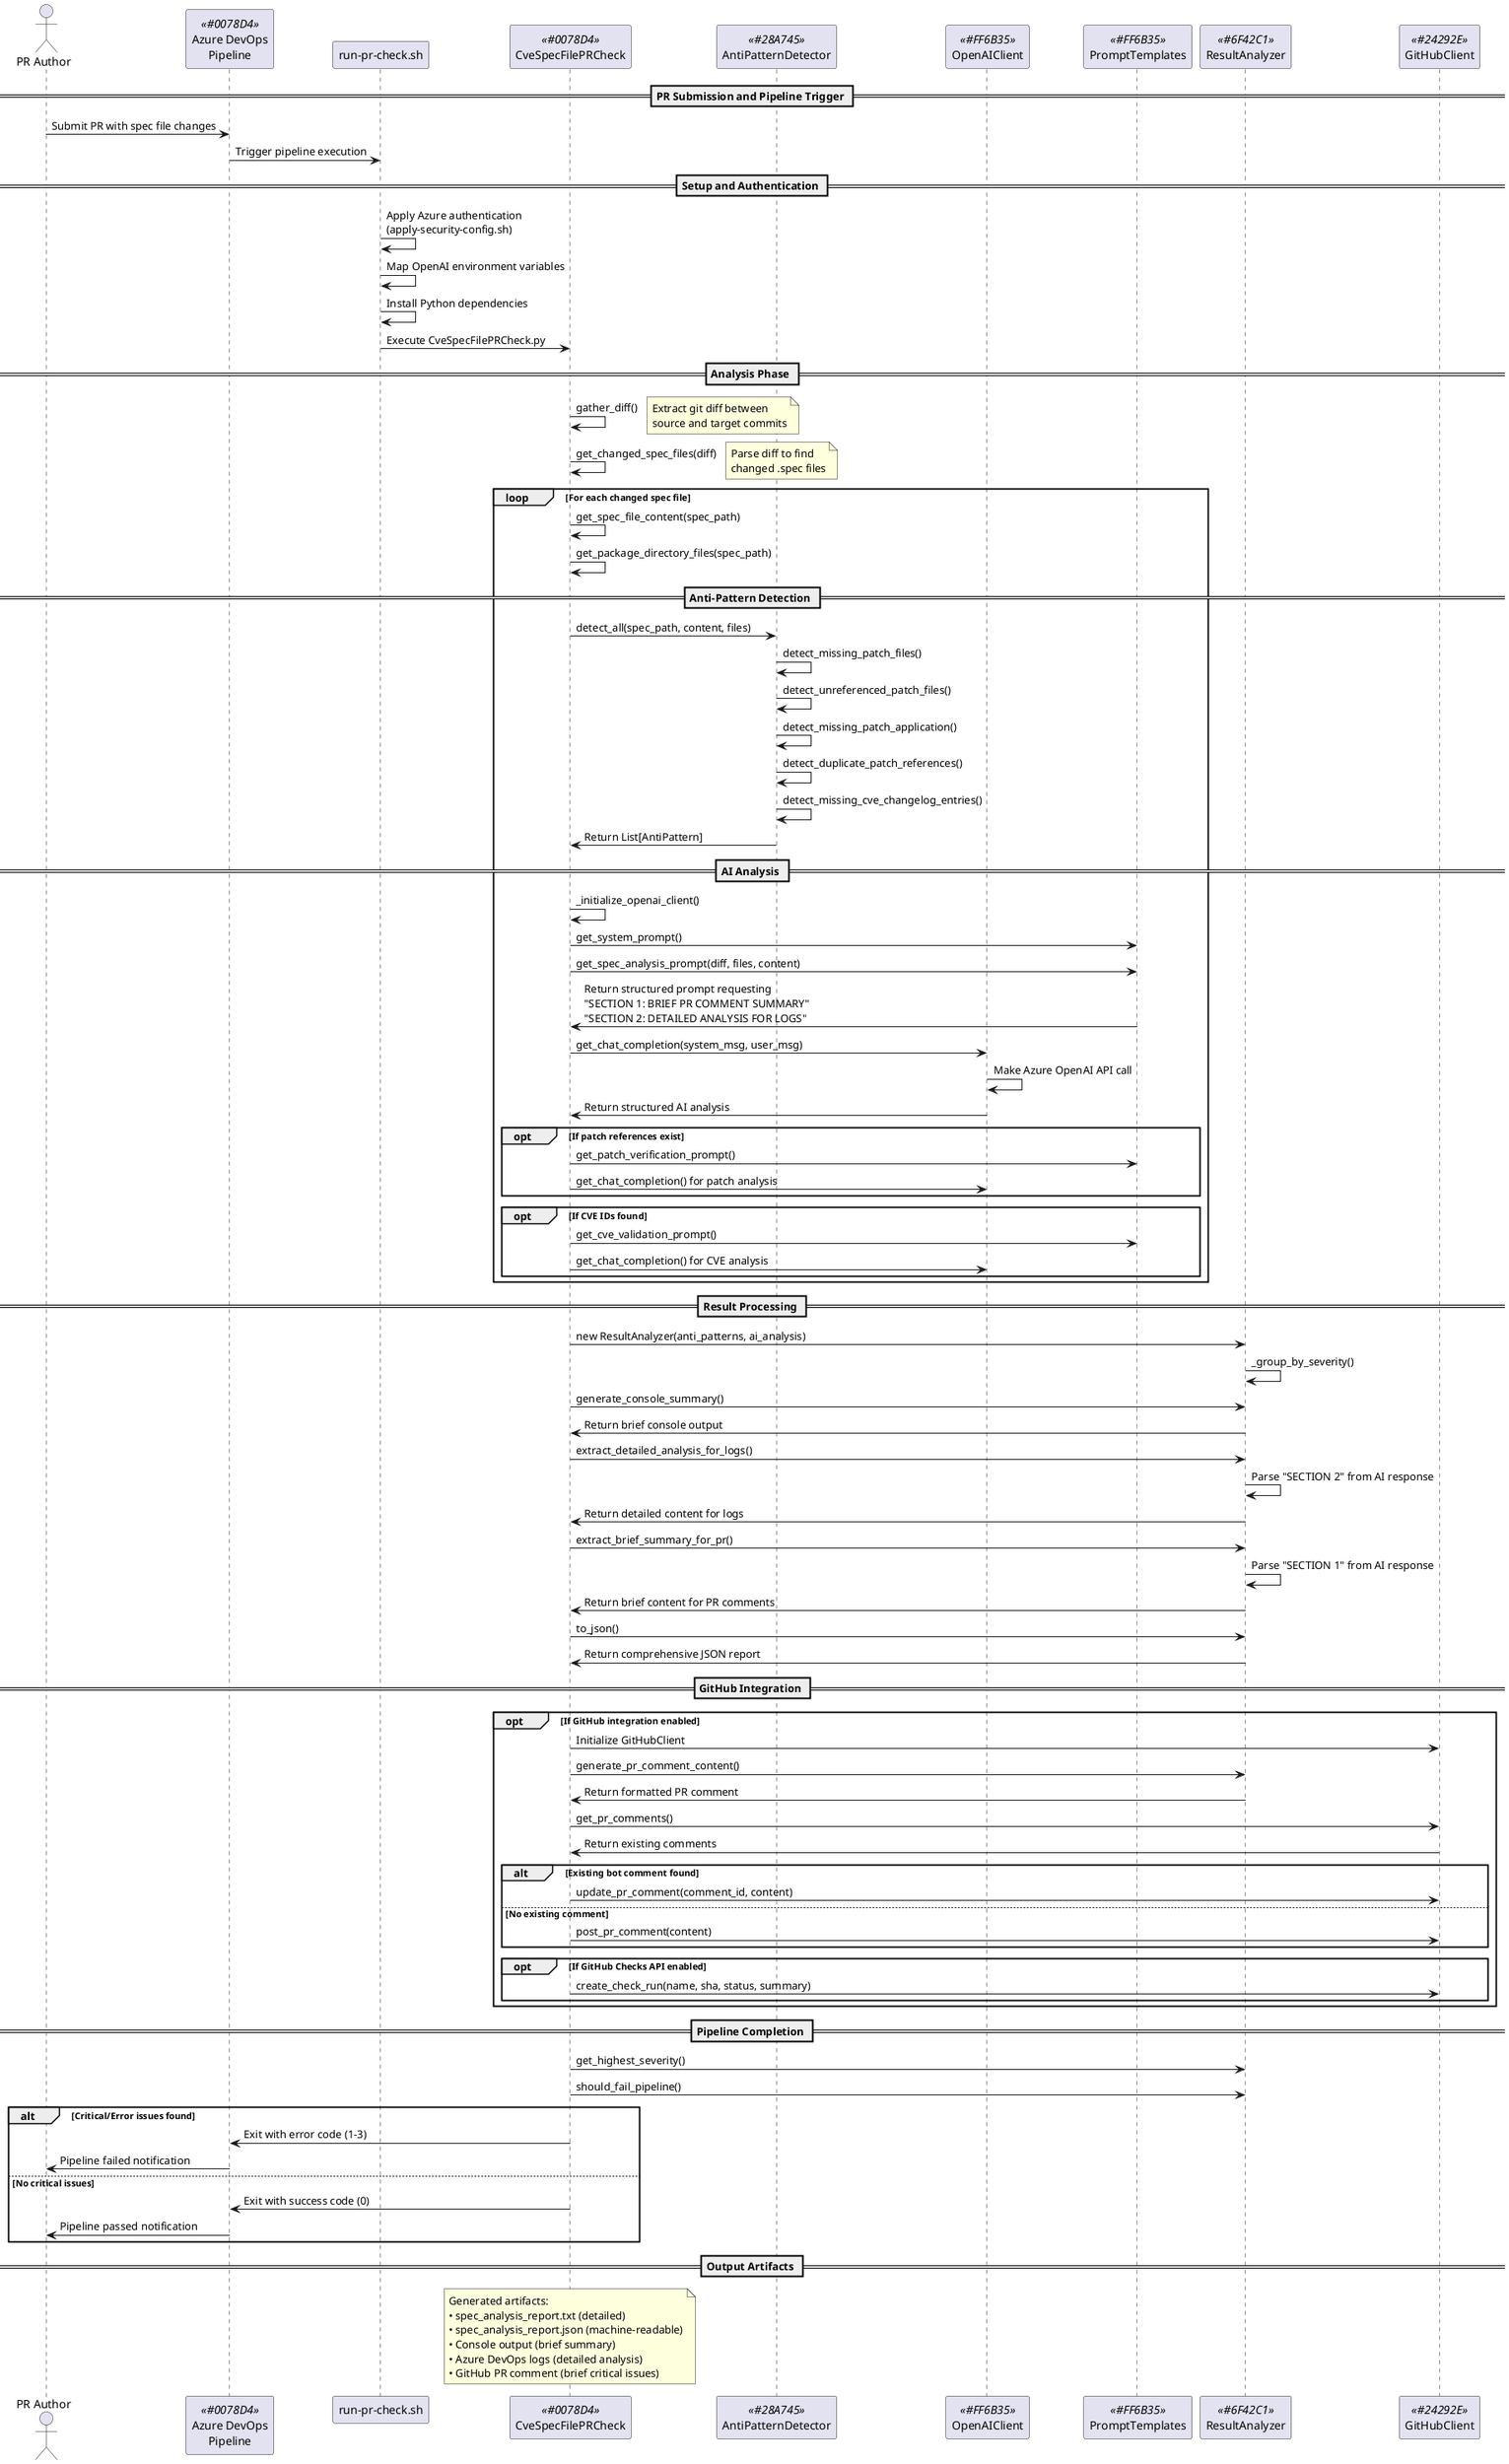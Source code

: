 @startuml CVE Spec File PR Check - Sequence Diagram

!define AZURE_COLOR #0078D4
!define AI_COLOR #FF6B35
!define DETECTOR_COLOR #28A745
!define GITHUB_COLOR #24292E
!define ANALYZER_COLOR #6F42C1

actor "PR Author" as author
participant "Azure DevOps\nPipeline" as ado <<AZURE_COLOR>>
participant "run-pr-check.sh" as script
participant "CveSpecFilePRCheck" as main <<AZURE_COLOR>>
participant "AntiPatternDetector" as detector <<DETECTOR_COLOR>>
participant "OpenAIClient" as ai <<AI_COLOR>>
participant "PromptTemplates" as prompts <<AI_COLOR>>
participant "ResultAnalyzer" as analyzer <<ANALYZER_COLOR>>
participant "GitHubClient" as github <<GITHUB_COLOR>>

== PR Submission and Pipeline Trigger ==
author -> ado : Submit PR with spec file changes
ado -> script : Trigger pipeline execution

== Setup and Authentication ==
script -> script : Apply Azure authentication\n(apply-security-config.sh)
script -> script : Map OpenAI environment variables
script -> script : Install Python dependencies
script -> main : Execute CveSpecFilePRCheck.py

== Analysis Phase ==
main -> main : gather_diff()
note right : Extract git diff between\nsource and target commits

main -> main : get_changed_spec_files(diff)
note right : Parse diff to find\nchanged .spec files

loop For each changed spec file
    main -> main : get_spec_file_content(spec_path)
    main -> main : get_package_directory_files(spec_path)
    
    == Anti-Pattern Detection ==
    main -> detector : detect_all(spec_path, content, files)
    detector -> detector : detect_missing_patch_files()
    detector -> detector : detect_unreferenced_patch_files()
    detector -> detector : detect_missing_patch_application()
    detector -> detector : detect_duplicate_patch_references()
    detector -> detector : detect_missing_cve_changelog_entries()
    detector -> main : Return List[AntiPattern]
    
    == AI Analysis ==
    main -> main : _initialize_openai_client()
    main -> prompts : get_system_prompt()
    main -> prompts : get_spec_analysis_prompt(diff, files, content)
    prompts -> main : Return structured prompt requesting\n"SECTION 1: BRIEF PR COMMENT SUMMARY"\n"SECTION 2: DETAILED ANALYSIS FOR LOGS"
    
    main -> ai : get_chat_completion(system_msg, user_msg)
    ai -> ai : Make Azure OpenAI API call
    ai -> main : Return structured AI analysis
    
    opt If patch references exist
        main -> prompts : get_patch_verification_prompt()
        main -> ai : get_chat_completion() for patch analysis
    end
    
    opt If CVE IDs found
        main -> prompts : get_cve_validation_prompt()
        main -> ai : get_chat_completion() for CVE analysis
    end
end

== Result Processing ==
main -> analyzer : new ResultAnalyzer(anti_patterns, ai_analysis)
analyzer -> analyzer : _group_by_severity()

main -> analyzer : generate_console_summary()
analyzer -> main : Return brief console output

main -> analyzer : extract_detailed_analysis_for_logs()
analyzer -> analyzer : Parse "SECTION 2" from AI response
analyzer -> main : Return detailed content for logs

main -> analyzer : extract_brief_summary_for_pr()
analyzer -> analyzer : Parse "SECTION 1" from AI response
analyzer -> main : Return brief content for PR comments

main -> analyzer : to_json()
analyzer -> main : Return comprehensive JSON report

== GitHub Integration ==
opt If GitHub integration enabled
    main -> github : Initialize GitHubClient
    main -> analyzer : generate_pr_comment_content()
    analyzer -> main : Return formatted PR comment
    
    main -> github : get_pr_comments()
    github -> main : Return existing comments
    
    alt Existing bot comment found
        main -> github : update_pr_comment(comment_id, content)
    else No existing comment
        main -> github : post_pr_comment(content)
    end
    
    opt If GitHub Checks API enabled
        main -> github : create_check_run(name, sha, status, summary)
    end
end

== Pipeline Completion ==
main -> analyzer : get_highest_severity()
main -> analyzer : should_fail_pipeline()

alt Critical/Error issues found
    main -> ado : Exit with error code (1-3)
    ado -> author : Pipeline failed notification
else No critical issues
    main -> ado : Exit with success code (0)
    ado -> author : Pipeline passed notification
end

== Output Artifacts ==
note over main
  Generated artifacts:
  • spec_analysis_report.txt (detailed)
  • spec_analysis_report.json (machine-readable)
  • Console output (brief summary)
  • Azure DevOps logs (detailed analysis)
  • GitHub PR comment (brief critical issues)
end note

@enduml

